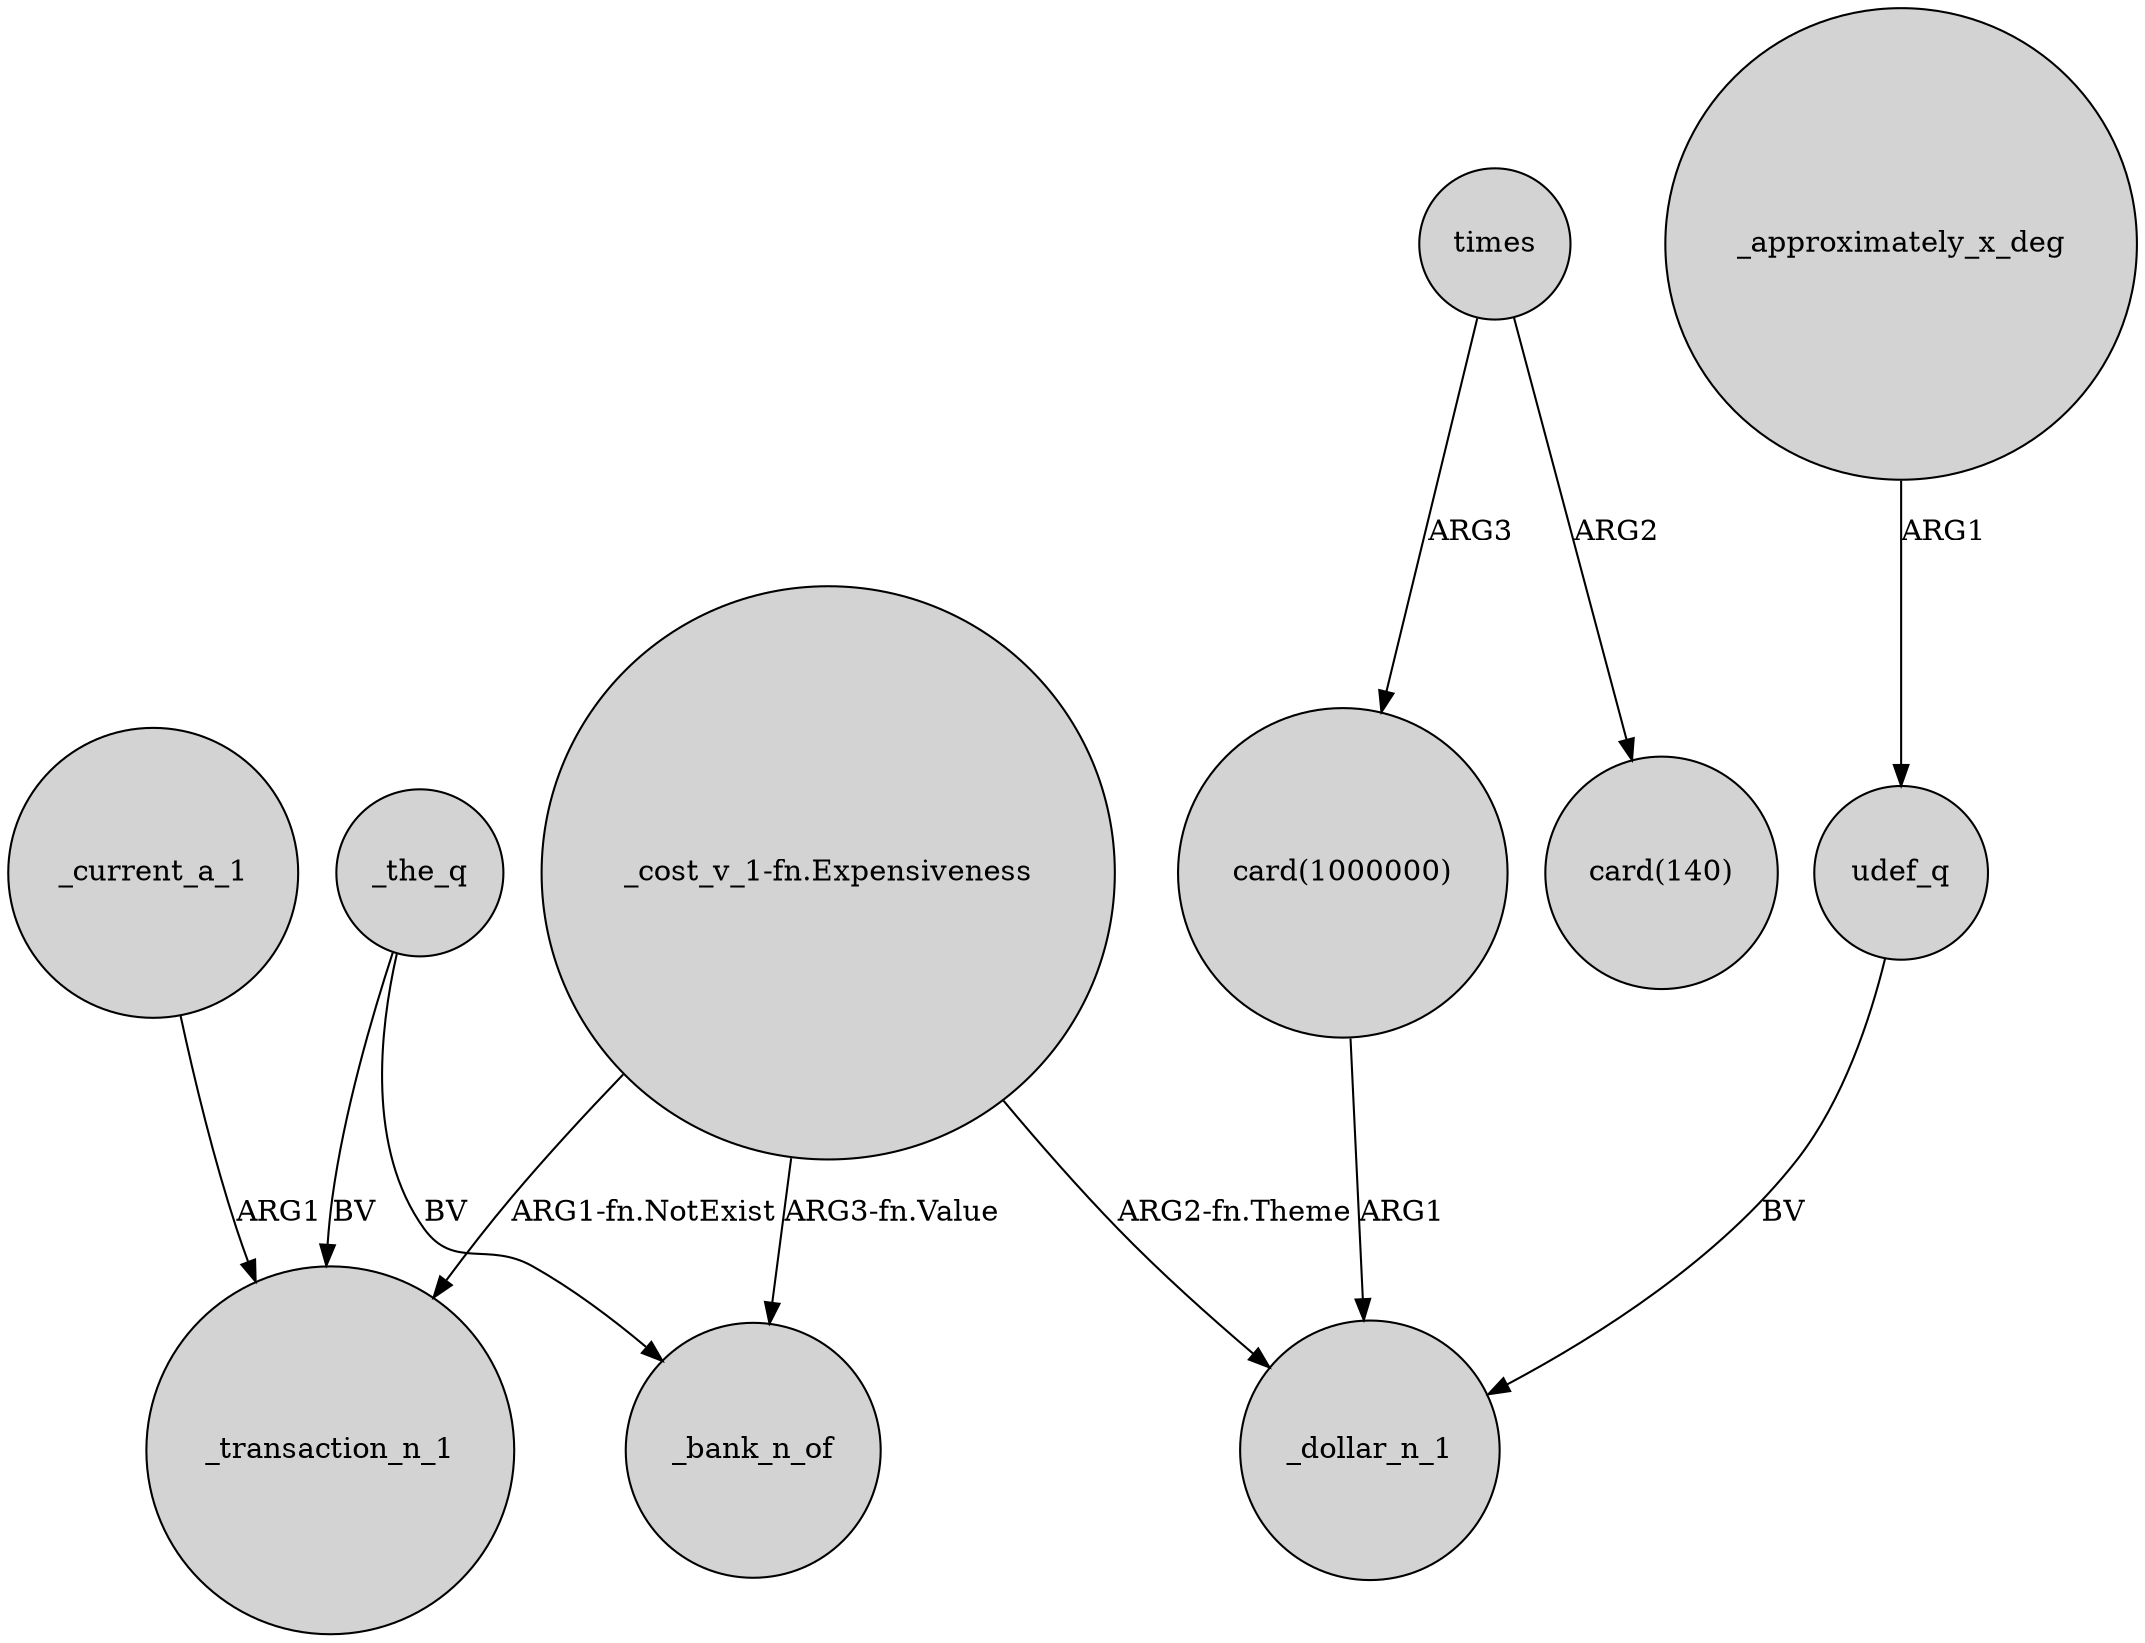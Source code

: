 digraph {
	node [shape=circle style=filled]
	_the_q -> _bank_n_of [label=BV]
	_current_a_1 -> _transaction_n_1 [label=ARG1]
	"card(1000000)" -> _dollar_n_1 [label=ARG1]
	times -> "card(140)" [label=ARG2]
	_approximately_x_deg -> udef_q [label=ARG1]
	times -> "card(1000000)" [label=ARG3]
	_the_q -> _transaction_n_1 [label=BV]
	"_cost_v_1-fn.Expensiveness" -> _bank_n_of [label="ARG3-fn.Value"]
	"_cost_v_1-fn.Expensiveness" -> _transaction_n_1 [label="ARG1-fn.NotExist"]
	"_cost_v_1-fn.Expensiveness" -> _dollar_n_1 [label="ARG2-fn.Theme"]
	udef_q -> _dollar_n_1 [label=BV]
}
